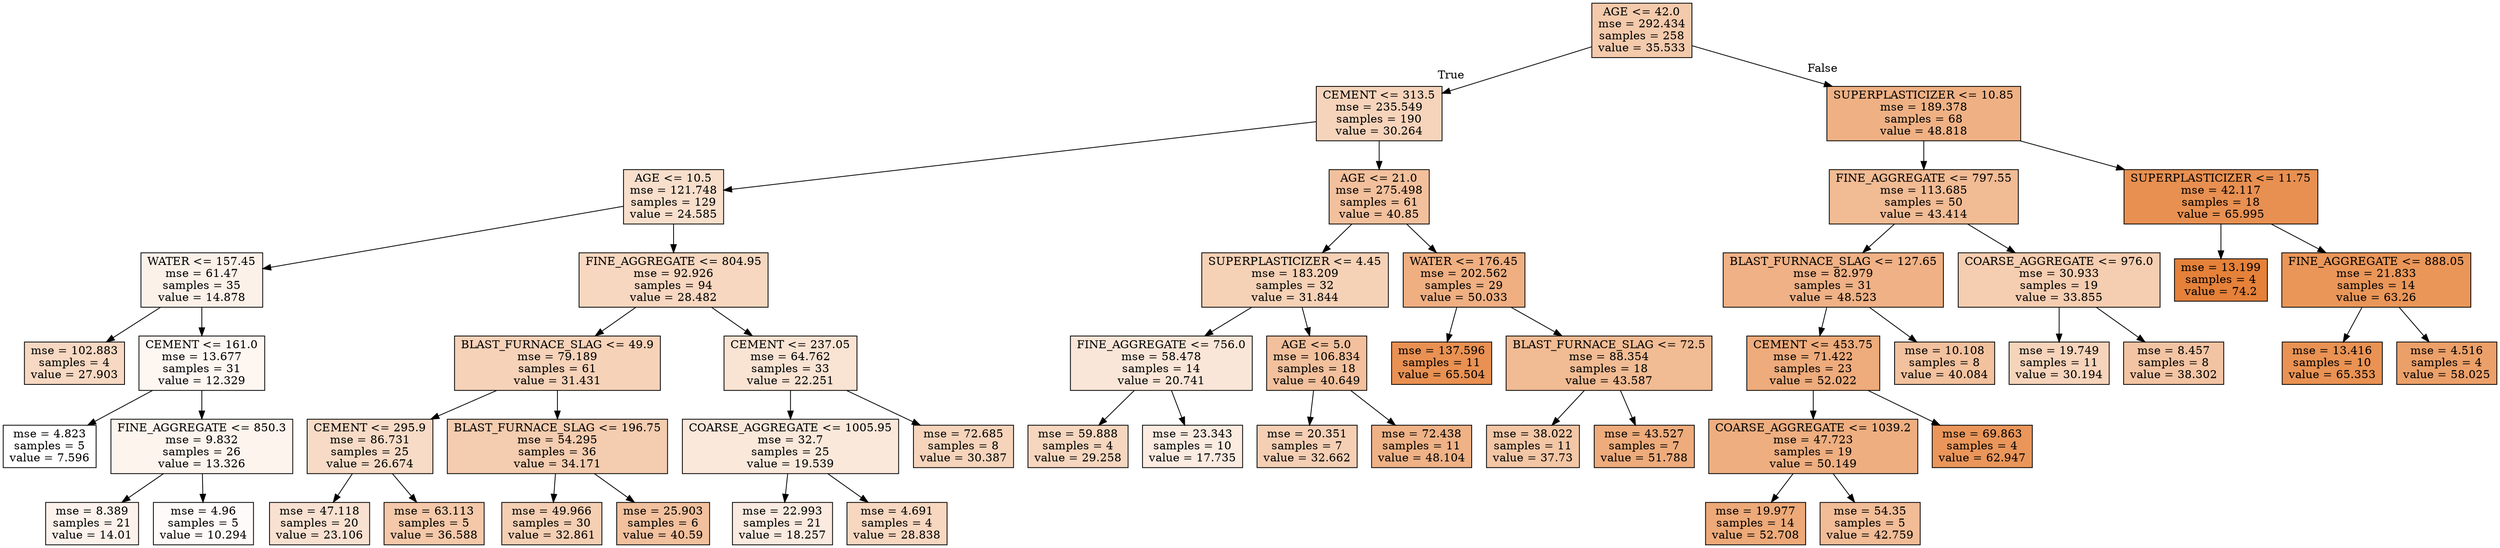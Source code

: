 digraph Tree {
node [shape=box, style="filled", color="black"] ;
0 [label="AGE <= 42.0\nmse = 292.434\nsamples = 258\nvalue = 35.533", fillcolor="#e581396b"] ;
1 [label="CEMENT <= 313.5\nmse = 235.549\nsamples = 190\nvalue = 30.264", fillcolor="#e5813957"] ;
0 -> 1 [labeldistance=2.5, labelangle=45, headlabel="True"] ;
2 [label="AGE <= 10.5\nmse = 121.748\nsamples = 129\nvalue = 24.585", fillcolor="#e5813941"] ;
1 -> 2 ;
3 [label="WATER <= 157.45\nmse = 61.47\nsamples = 35\nvalue = 14.878", fillcolor="#e581391c"] ;
2 -> 3 ;
4 [label="mse = 102.883\nsamples = 4\nvalue = 27.903", fillcolor="#e581394e"] ;
3 -> 4 ;
5 [label="CEMENT <= 161.0\nmse = 13.677\nsamples = 31\nvalue = 12.329", fillcolor="#e5813912"] ;
3 -> 5 ;
6 [label="mse = 4.823\nsamples = 5\nvalue = 7.596", fillcolor="#e5813900"] ;
5 -> 6 ;
7 [label="FINE_AGGREGATE <= 850.3\nmse = 9.832\nsamples = 26\nvalue = 13.326", fillcolor="#e5813916"] ;
5 -> 7 ;
8 [label="mse = 8.389\nsamples = 21\nvalue = 14.01", fillcolor="#e5813919"] ;
7 -> 8 ;
9 [label="mse = 4.96\nsamples = 5\nvalue = 10.294", fillcolor="#e581390a"] ;
7 -> 9 ;
10 [label="FINE_AGGREGATE <= 804.95\nmse = 92.926\nsamples = 94\nvalue = 28.482", fillcolor="#e5813950"] ;
2 -> 10 ;
11 [label="BLAST_FURNACE_SLAG <= 49.9\nmse = 79.189\nsamples = 61\nvalue = 31.431", fillcolor="#e581395b"] ;
10 -> 11 ;
12 [label="CEMENT <= 295.9\nmse = 86.731\nsamples = 25\nvalue = 26.674", fillcolor="#e5813949"] ;
11 -> 12 ;
13 [label="mse = 47.118\nsamples = 20\nvalue = 23.106", fillcolor="#e581393b"] ;
12 -> 13 ;
14 [label="mse = 63.113\nsamples = 5\nvalue = 36.588", fillcolor="#e581396f"] ;
12 -> 14 ;
15 [label="BLAST_FURNACE_SLAG <= 196.75\nmse = 54.295\nsamples = 36\nvalue = 34.171", fillcolor="#e5813966"] ;
11 -> 15 ;
16 [label="mse = 49.966\nsamples = 30\nvalue = 32.861", fillcolor="#e5813961"] ;
15 -> 16 ;
17 [label="mse = 25.903\nsamples = 6\nvalue = 40.59", fillcolor="#e581397e"] ;
15 -> 17 ;
18 [label="CEMENT <= 237.05\nmse = 64.762\nsamples = 33\nvalue = 22.251", fillcolor="#e5813938"] ;
10 -> 18 ;
19 [label="COARSE_AGGREGATE <= 1005.95\nmse = 32.7\nsamples = 25\nvalue = 19.539", fillcolor="#e581392e"] ;
18 -> 19 ;
20 [label="mse = 22.993\nsamples = 21\nvalue = 18.257", fillcolor="#e5813929"] ;
19 -> 20 ;
21 [label="mse = 4.691\nsamples = 4\nvalue = 28.838", fillcolor="#e5813951"] ;
19 -> 21 ;
22 [label="mse = 72.685\nsamples = 8\nvalue = 30.387", fillcolor="#e5813957"] ;
18 -> 22 ;
23 [label="AGE <= 21.0\nmse = 275.498\nsamples = 61\nvalue = 40.85", fillcolor="#e581397f"] ;
1 -> 23 ;
24 [label="SUPERPLASTICIZER <= 4.45\nmse = 183.209\nsamples = 32\nvalue = 31.844", fillcolor="#e581395d"] ;
23 -> 24 ;
25 [label="FINE_AGGREGATE <= 756.0\nmse = 58.478\nsamples = 14\nvalue = 20.741", fillcolor="#e5813932"] ;
24 -> 25 ;
26 [label="mse = 59.888\nsamples = 4\nvalue = 29.258", fillcolor="#e5813953"] ;
25 -> 26 ;
27 [label="mse = 23.343\nsamples = 10\nvalue = 17.735", fillcolor="#e5813927"] ;
25 -> 27 ;
28 [label="AGE <= 5.0\nmse = 106.834\nsamples = 18\nvalue = 40.649", fillcolor="#e581397f"] ;
24 -> 28 ;
29 [label="mse = 20.351\nsamples = 7\nvalue = 32.662", fillcolor="#e5813960"] ;
28 -> 29 ;
30 [label="mse = 72.438\nsamples = 11\nvalue = 48.104", fillcolor="#e581399b"] ;
28 -> 30 ;
31 [label="WATER <= 176.45\nmse = 202.562\nsamples = 29\nvalue = 50.033", fillcolor="#e58139a2"] ;
23 -> 31 ;
32 [label="mse = 137.596\nsamples = 11\nvalue = 65.504", fillcolor="#e58139de"] ;
31 -> 32 ;
33 [label="BLAST_FURNACE_SLAG <= 72.5\nmse = 88.354\nsamples = 18\nvalue = 43.587", fillcolor="#e581398a"] ;
31 -> 33 ;
34 [label="mse = 38.022\nsamples = 11\nvalue = 37.73", fillcolor="#e5813973"] ;
33 -> 34 ;
35 [label="mse = 43.527\nsamples = 7\nvalue = 51.788", fillcolor="#e58139a9"] ;
33 -> 35 ;
36 [label="SUPERPLASTICIZER <= 10.85\nmse = 189.378\nsamples = 68\nvalue = 48.818", fillcolor="#e581399e"] ;
0 -> 36 [labeldistance=2.5, labelangle=-45, headlabel="False"] ;
37 [label="FINE_AGGREGATE <= 797.55\nmse = 113.685\nsamples = 50\nvalue = 43.414", fillcolor="#e5813989"] ;
36 -> 37 ;
38 [label="BLAST_FURNACE_SLAG <= 127.65\nmse = 82.979\nsamples = 31\nvalue = 48.523", fillcolor="#e581399d"] ;
37 -> 38 ;
39 [label="CEMENT <= 453.75\nmse = 71.422\nsamples = 23\nvalue = 52.022", fillcolor="#e58139aa"] ;
38 -> 39 ;
40 [label="COARSE_AGGREGATE <= 1039.2\nmse = 47.723\nsamples = 19\nvalue = 50.149", fillcolor="#e58139a3"] ;
39 -> 40 ;
41 [label="mse = 19.977\nsamples = 14\nvalue = 52.708", fillcolor="#e58139ad"] ;
40 -> 41 ;
42 [label="mse = 54.35\nsamples = 5\nvalue = 42.759", fillcolor="#e5813987"] ;
40 -> 42 ;
43 [label="mse = 69.863\nsamples = 4\nvalue = 62.947", fillcolor="#e58139d4"] ;
39 -> 43 ;
44 [label="mse = 10.108\nsamples = 8\nvalue = 40.084", fillcolor="#e581397c"] ;
38 -> 44 ;
45 [label="COARSE_AGGREGATE <= 976.0\nmse = 30.933\nsamples = 19\nvalue = 33.855", fillcolor="#e5813965"] ;
37 -> 45 ;
46 [label="mse = 19.749\nsamples = 11\nvalue = 30.194", fillcolor="#e5813957"] ;
45 -> 46 ;
47 [label="mse = 8.457\nsamples = 8\nvalue = 38.302", fillcolor="#e5813976"] ;
45 -> 47 ;
48 [label="SUPERPLASTICIZER <= 11.75\nmse = 42.117\nsamples = 18\nvalue = 65.995", fillcolor="#e58139e0"] ;
36 -> 48 ;
49 [label="mse = 13.199\nsamples = 4\nvalue = 74.2", fillcolor="#e58139ff"] ;
48 -> 49 ;
50 [label="FINE_AGGREGATE <= 888.05\nmse = 21.833\nsamples = 14\nvalue = 63.26", fillcolor="#e58139d5"] ;
48 -> 50 ;
51 [label="mse = 13.416\nsamples = 10\nvalue = 65.353", fillcolor="#e58139dd"] ;
50 -> 51 ;
52 [label="mse = 4.516\nsamples = 4\nvalue = 58.025", fillcolor="#e58139c1"] ;
50 -> 52 ;
}